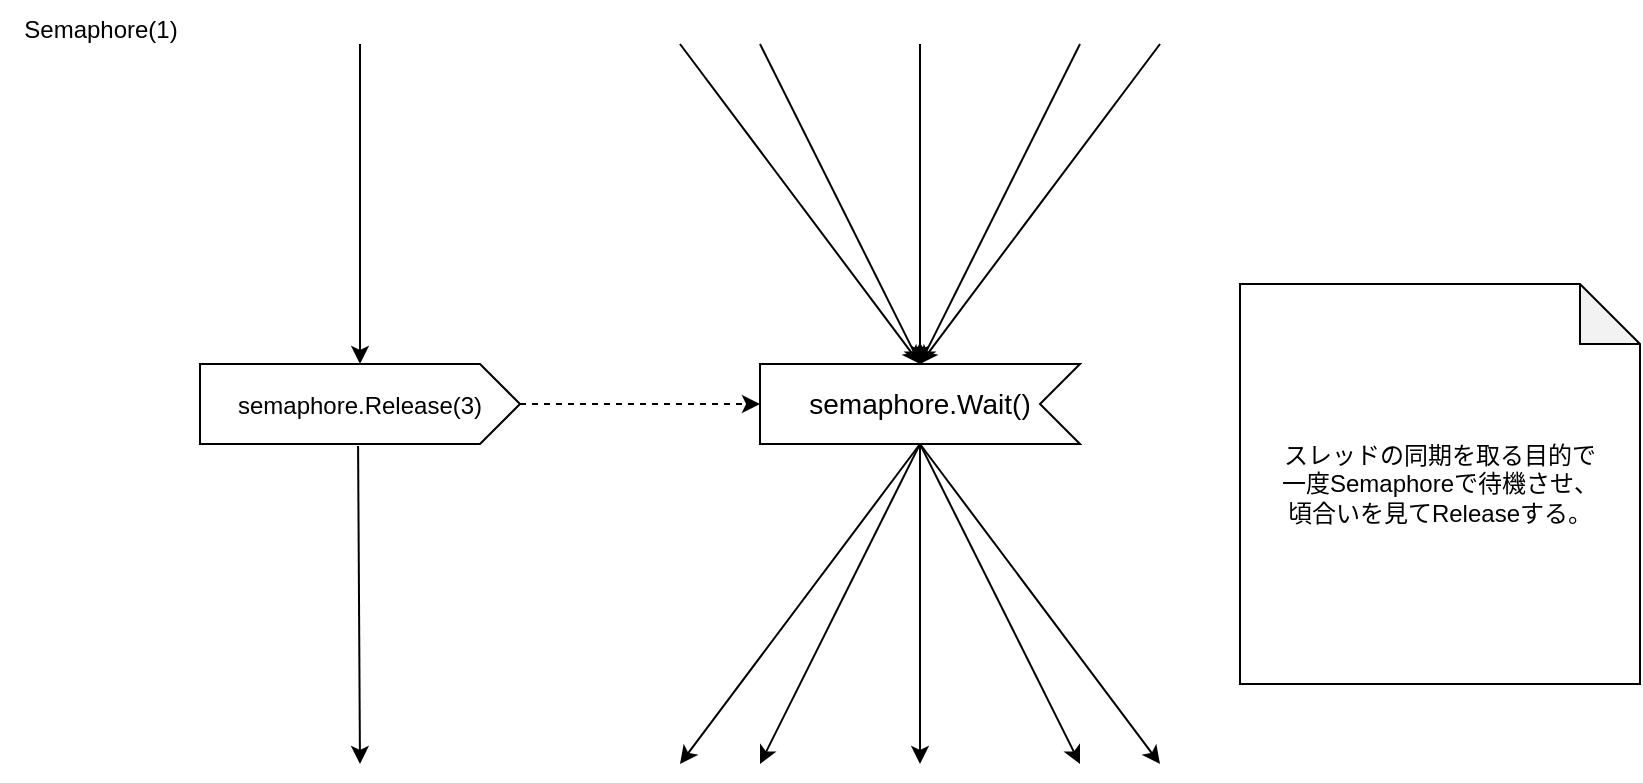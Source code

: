 <mxfile version="28.1.0">
  <diagram name="Page-1" id="oCPiqE43nM-5TtfL8TEH">
    <mxGraphModel dx="964" dy="794" grid="1" gridSize="10" guides="1" tooltips="1" connect="1" arrows="1" fold="1" page="1" pageScale="1" pageWidth="850" pageHeight="1100" math="0" shadow="0">
      <root>
        <mxCell id="0" />
        <mxCell id="1" parent="0" />
        <mxCell id="glcoebHGGFf8UbgOov_I-13" style="edgeStyle=orthogonalEdgeStyle;rounded=0;orthogonalLoop=1;jettySize=auto;html=1;exitX=0;exitY=0;exitDx=80;exitDy=40;exitPerimeter=0;" parent="1" source="glcoebHGGFf8UbgOov_I-1" edge="1">
          <mxGeometry relative="1" as="geometry">
            <mxPoint x="520" y="440" as="targetPoint" />
          </mxGeometry>
        </mxCell>
        <mxCell id="glcoebHGGFf8UbgOov_I-1" value="semaphore.Wait()" style="html=1;shape=mxgraph.infographic.ribbonSimple;notch1=20;notch2=0;align=center;verticalAlign=middle;fontSize=14;fontStyle=0;flipH=1;fillColor=#FFFFFF;whiteSpace=wrap;" parent="1" vertex="1">
          <mxGeometry x="440" y="240" width="160" height="40" as="geometry" />
        </mxCell>
        <mxCell id="glcoebHGGFf8UbgOov_I-2" value="" style="endArrow=classic;html=1;rounded=0;entryX=0;entryY=0;entryDx=80;entryDy=0;entryPerimeter=0;" parent="1" target="glcoebHGGFf8UbgOov_I-1" edge="1">
          <mxGeometry width="50" height="50" relative="1" as="geometry">
            <mxPoint x="520" y="80" as="sourcePoint" />
            <mxPoint x="570" y="130" as="targetPoint" />
          </mxGeometry>
        </mxCell>
        <mxCell id="glcoebHGGFf8UbgOov_I-3" value="" style="endArrow=classic;html=1;rounded=0;entryX=0;entryY=0;entryDx=80;entryDy=0;entryPerimeter=0;" parent="1" target="glcoebHGGFf8UbgOov_I-1" edge="1">
          <mxGeometry width="50" height="50" relative="1" as="geometry">
            <mxPoint x="440" y="80" as="sourcePoint" />
            <mxPoint x="400" y="220" as="targetPoint" />
          </mxGeometry>
        </mxCell>
        <mxCell id="glcoebHGGFf8UbgOov_I-4" value="" style="endArrow=classic;html=1;rounded=0;entryX=0;entryY=0;entryDx=80;entryDy=0;entryPerimeter=0;" parent="1" target="glcoebHGGFf8UbgOov_I-1" edge="1">
          <mxGeometry width="50" height="50" relative="1" as="geometry">
            <mxPoint x="600" y="80" as="sourcePoint" />
            <mxPoint x="660" y="270" as="targetPoint" />
          </mxGeometry>
        </mxCell>
        <mxCell id="glcoebHGGFf8UbgOov_I-5" value="" style="endArrow=classic;html=1;rounded=0;entryX=0;entryY=0;entryDx=80;entryDy=0;entryPerimeter=0;" parent="1" target="glcoebHGGFf8UbgOov_I-1" edge="1">
          <mxGeometry width="50" height="50" relative="1" as="geometry">
            <mxPoint x="400" y="80" as="sourcePoint" />
            <mxPoint x="470" y="210" as="targetPoint" />
          </mxGeometry>
        </mxCell>
        <mxCell id="glcoebHGGFf8UbgOov_I-6" value="" style="endArrow=classic;html=1;rounded=0;entryX=0;entryY=0;entryDx=80;entryDy=0;entryPerimeter=0;" parent="1" target="glcoebHGGFf8UbgOov_I-1" edge="1">
          <mxGeometry width="50" height="50" relative="1" as="geometry">
            <mxPoint x="640" y="80" as="sourcePoint" />
            <mxPoint x="510" y="310" as="targetPoint" />
          </mxGeometry>
        </mxCell>
        <mxCell id="glcoebHGGFf8UbgOov_I-12" style="edgeStyle=orthogonalEdgeStyle;rounded=0;orthogonalLoop=1;jettySize=auto;html=1;exitX=1;exitY=0.5;exitDx=0;exitDy=0;exitPerimeter=0;dashed=1;" parent="1" source="glcoebHGGFf8UbgOov_I-9" target="glcoebHGGFf8UbgOov_I-1" edge="1">
          <mxGeometry relative="1" as="geometry" />
        </mxCell>
        <mxCell id="glcoebHGGFf8UbgOov_I-9" value="&lt;span style=&quot;font-size: 12px; text-wrap-mode: nowrap;&quot;&gt;semaphore.Release(3)&lt;/span&gt;" style="html=1;shape=mxgraph.infographic.ribbonSimple;notch1=0;notch2=20;align=center;verticalAlign=middle;fontSize=14;fontStyle=0;fillColor=#FFFFFF;whiteSpace=wrap;" parent="1" vertex="1">
          <mxGeometry x="160" y="240" width="160" height="40" as="geometry" />
        </mxCell>
        <mxCell id="glcoebHGGFf8UbgOov_I-10" value="" style="endArrow=classic;html=1;rounded=0;" parent="1" target="glcoebHGGFf8UbgOov_I-9" edge="1">
          <mxGeometry width="50" height="50" relative="1" as="geometry">
            <mxPoint x="240" y="80" as="sourcePoint" />
            <mxPoint x="290" y="30" as="targetPoint" />
          </mxGeometry>
        </mxCell>
        <mxCell id="glcoebHGGFf8UbgOov_I-11" value="" style="endArrow=classic;html=1;rounded=0;exitX=0.494;exitY=1.025;exitDx=0;exitDy=0;exitPerimeter=0;" parent="1" source="glcoebHGGFf8UbgOov_I-9" edge="1">
          <mxGeometry width="50" height="50" relative="1" as="geometry">
            <mxPoint x="240" y="320" as="sourcePoint" />
            <mxPoint x="240" y="440" as="targetPoint" />
          </mxGeometry>
        </mxCell>
        <mxCell id="glcoebHGGFf8UbgOov_I-15" value="" style="endArrow=classic;html=1;rounded=0;exitX=0;exitY=0;exitDx=80;exitDy=40;exitPerimeter=0;" parent="1" source="glcoebHGGFf8UbgOov_I-1" edge="1">
          <mxGeometry width="50" height="50" relative="1" as="geometry">
            <mxPoint x="530" y="290" as="sourcePoint" />
            <mxPoint x="600" y="440" as="targetPoint" />
          </mxGeometry>
        </mxCell>
        <mxCell id="glcoebHGGFf8UbgOov_I-16" value="" style="endArrow=classic;html=1;rounded=0;exitX=0;exitY=0;exitDx=80;exitDy=40;exitPerimeter=0;" parent="1" source="glcoebHGGFf8UbgOov_I-1" edge="1">
          <mxGeometry width="50" height="50" relative="1" as="geometry">
            <mxPoint x="570" y="300" as="sourcePoint" />
            <mxPoint x="640" y="440" as="targetPoint" />
          </mxGeometry>
        </mxCell>
        <mxCell id="glcoebHGGFf8UbgOov_I-17" value="Semaphore(1)" style="text;html=1;align=center;verticalAlign=middle;resizable=0;points=[];autosize=1;strokeColor=none;fillColor=none;" parent="1" vertex="1">
          <mxGeometry x="60" y="58" width="100" height="30" as="geometry" />
        </mxCell>
        <mxCell id="0TomC-TLxJLsjVoDcg_B-1" value="" style="endArrow=classic;html=1;rounded=0;exitX=0;exitY=0;exitDx=80;exitDy=40;exitPerimeter=0;" edge="1" parent="1" source="glcoebHGGFf8UbgOov_I-1">
          <mxGeometry width="50" height="50" relative="1" as="geometry">
            <mxPoint x="510" y="300" as="sourcePoint" />
            <mxPoint x="440" y="440" as="targetPoint" />
          </mxGeometry>
        </mxCell>
        <mxCell id="0TomC-TLxJLsjVoDcg_B-2" value="" style="endArrow=classic;html=1;rounded=0;exitX=0;exitY=0;exitDx=80;exitDy=40;exitPerimeter=0;" edge="1" parent="1" source="glcoebHGGFf8UbgOov_I-1">
          <mxGeometry width="50" height="50" relative="1" as="geometry">
            <mxPoint x="530" y="440" as="sourcePoint" />
            <mxPoint x="400" y="440" as="targetPoint" />
          </mxGeometry>
        </mxCell>
        <mxCell id="0TomC-TLxJLsjVoDcg_B-3" value="スレッドの同期を取る目的で&lt;div&gt;一度Semaphoreで待機させ、&lt;/div&gt;&lt;div&gt;頃合いを見てReleaseする。&lt;/div&gt;" style="shape=note;whiteSpace=wrap;html=1;backgroundOutline=1;darkOpacity=0.05;" vertex="1" parent="1">
          <mxGeometry x="680" y="200" width="200" height="200" as="geometry" />
        </mxCell>
      </root>
    </mxGraphModel>
  </diagram>
</mxfile>

